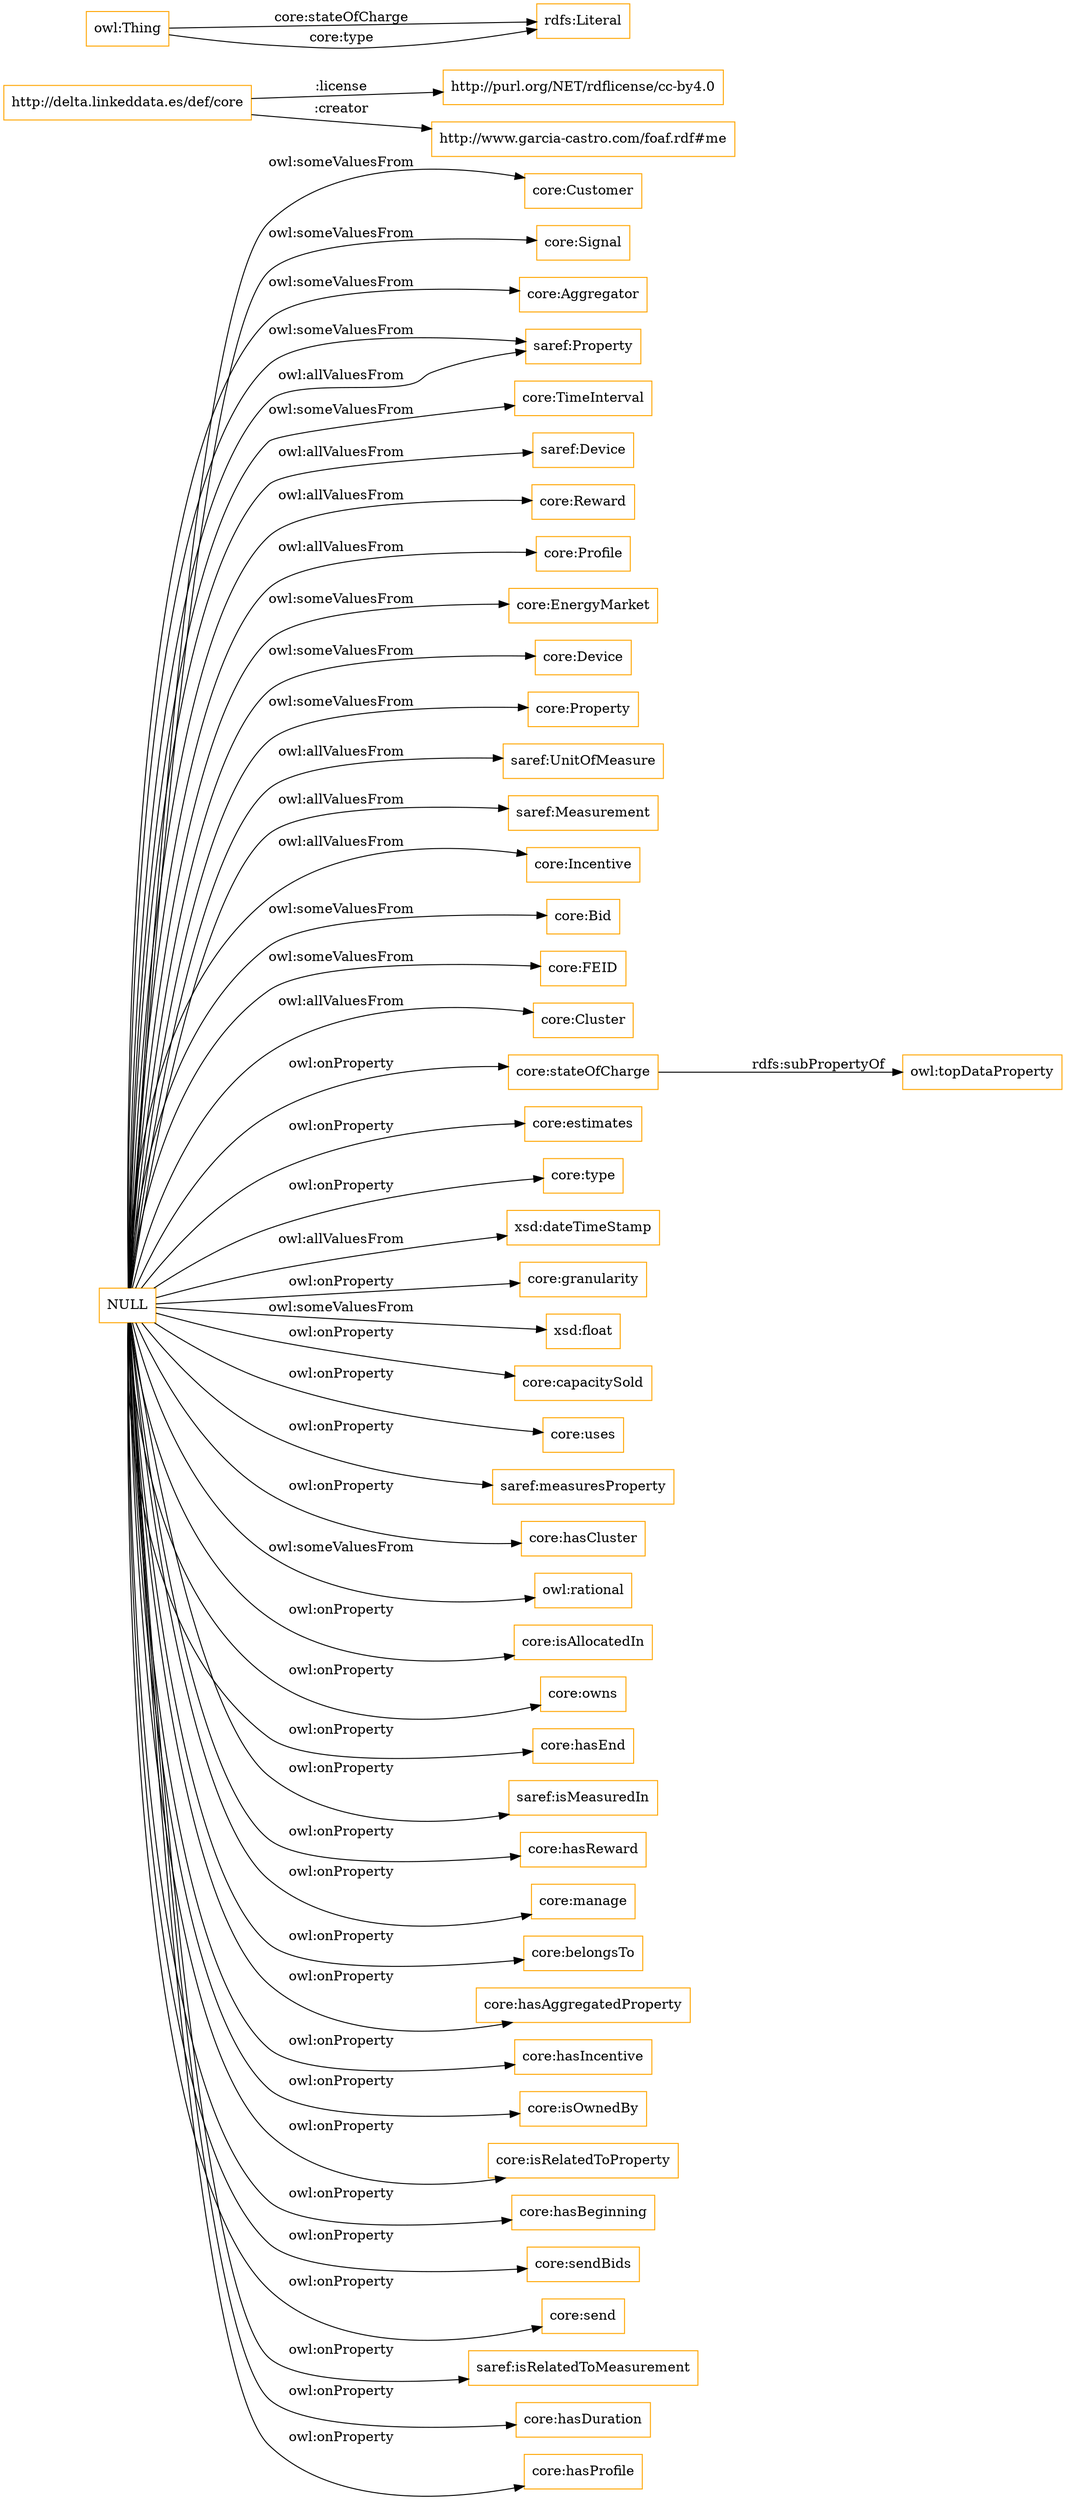 digraph ar2dtool_diagram { 
rankdir=LR;
size="1501"
node [shape = rectangle, color="orange"]; "core:Customer" "core:Signal" "core:Aggregator" "saref:Property" "core:TimeInterval" "saref:Device" "core:Reward" "core:Profile" "core:EnergyMarket" "core:Device" "core:Property" "saref:UnitOfMeasure" "saref:Measurement" "core:Incentive" "core:Bid" "core:FEID" "core:Cluster" ; /*classes style*/
	"http://delta.linkeddata.es/def/core" -> "http://purl.org/NET/rdflicense/cc-by4.0" [ label = ":license" ];
	"http://delta.linkeddata.es/def/core" -> "http://www.garcia-castro.com/foaf.rdf#me" [ label = ":creator" ];
	"core:stateOfCharge" -> "owl:topDataProperty" [ label = "rdfs:subPropertyOf" ];
	"NULL" -> "core:estimates" [ label = "owl:onProperty" ];
	"NULL" -> "core:type" [ label = "owl:onProperty" ];
	"NULL" -> "xsd:dateTimeStamp" [ label = "owl:allValuesFrom" ];
	"NULL" -> "core:granularity" [ label = "owl:onProperty" ];
	"NULL" -> "saref:UnitOfMeasure" [ label = "owl:allValuesFrom" ];
	"NULL" -> "core:Property" [ label = "owl:someValuesFrom" ];
	"NULL" -> "saref:Measurement" [ label = "owl:allValuesFrom" ];
	"NULL" -> "core:Profile" [ label = "owl:allValuesFrom" ];
	"NULL" -> "core:Reward" [ label = "owl:allValuesFrom" ];
	"NULL" -> "xsd:float" [ label = "owl:someValuesFrom" ];
	"NULL" -> "core:capacitySold" [ label = "owl:onProperty" ];
	"NULL" -> "core:Signal" [ label = "owl:someValuesFrom" ];
	"NULL" -> "core:uses" [ label = "owl:onProperty" ];
	"NULL" -> "saref:measuresProperty" [ label = "owl:onProperty" ];
	"NULL" -> "saref:Device" [ label = "owl:allValuesFrom" ];
	"NULL" -> "core:hasCluster" [ label = "owl:onProperty" ];
	"NULL" -> "owl:rational" [ label = "owl:someValuesFrom" ];
	"NULL" -> "core:isAllocatedIn" [ label = "owl:onProperty" ];
	"NULL" -> "core:owns" [ label = "owl:onProperty" ];
	"NULL" -> "core:hasEnd" [ label = "owl:onProperty" ];
	"NULL" -> "saref:isMeasuredIn" [ label = "owl:onProperty" ];
	"NULL" -> "core:TimeInterval" [ label = "owl:someValuesFrom" ];
	"NULL" -> "core:hasReward" [ label = "owl:onProperty" ];
	"NULL" -> "core:manage" [ label = "owl:onProperty" ];
	"NULL" -> "saref:Property" [ label = "owl:someValuesFrom" ];
	"NULL" -> "core:Aggregator" [ label = "owl:someValuesFrom" ];
	"NULL" -> "core:Incentive" [ label = "owl:allValuesFrom" ];
	"NULL" -> "core:belongsTo" [ label = "owl:onProperty" ];
	"NULL" -> "core:hasAggregatedProperty" [ label = "owl:onProperty" ];
	"NULL" -> "core:EnergyMarket" [ label = "owl:someValuesFrom" ];
	"NULL" -> "core:FEID" [ label = "owl:someValuesFrom" ];
	"NULL" -> "core:hasIncentive" [ label = "owl:onProperty" ];
	"NULL" -> "core:stateOfCharge" [ label = "owl:onProperty" ];
	"NULL" -> "core:Customer" [ label = "owl:someValuesFrom" ];
	"NULL" -> "core:isOwnedBy" [ label = "owl:onProperty" ];
	"NULL" -> "core:isRelatedToProperty" [ label = "owl:onProperty" ];
	"NULL" -> "core:hasBeginning" [ label = "owl:onProperty" ];
	"NULL" -> "core:Cluster" [ label = "owl:allValuesFrom" ];
	"NULL" -> "core:sendBids" [ label = "owl:onProperty" ];
	"NULL" -> "saref:Property" [ label = "owl:allValuesFrom" ];
	"NULL" -> "core:send" [ label = "owl:onProperty" ];
	"NULL" -> "core:Device" [ label = "owl:someValuesFrom" ];
	"NULL" -> "saref:isRelatedToMeasurement" [ label = "owl:onProperty" ];
	"NULL" -> "core:hasDuration" [ label = "owl:onProperty" ];
	"NULL" -> "core:Bid" [ label = "owl:someValuesFrom" ];
	"NULL" -> "core:hasProfile" [ label = "owl:onProperty" ];
	"owl:Thing" -> "rdfs:Literal" [ label = "core:stateOfCharge" ];
	"owl:Thing" -> "rdfs:Literal" [ label = "core:type" ];

}
